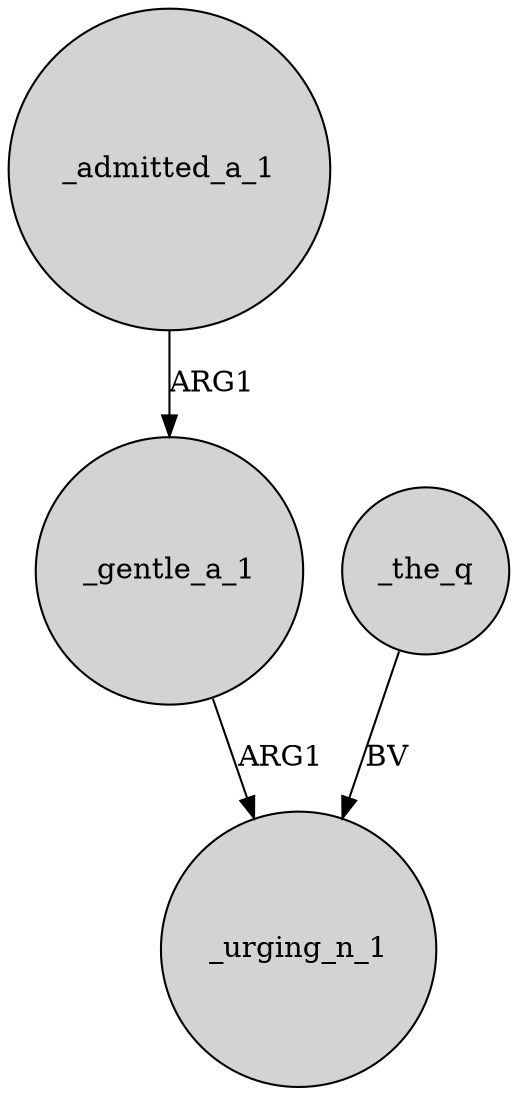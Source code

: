 digraph {
	node [shape=circle style=filled]
	_admitted_a_1 -> _gentle_a_1 [label=ARG1]
	_gentle_a_1 -> _urging_n_1 [label=ARG1]
	_the_q -> _urging_n_1 [label=BV]
}
